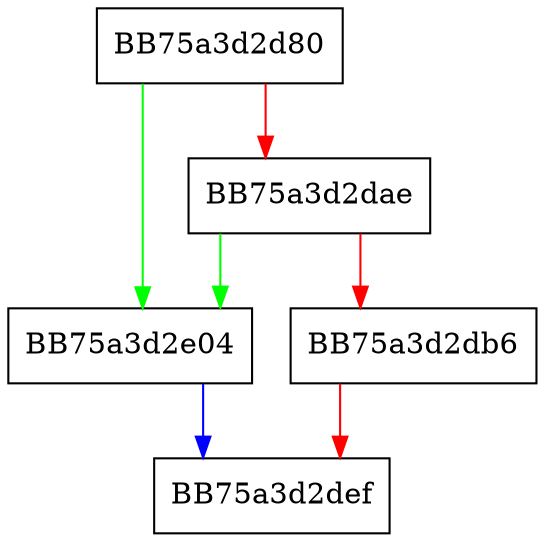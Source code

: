digraph AddResourceToStats {
  node [shape="box"];
  graph [splines=ortho];
  BB75a3d2d80 -> BB75a3d2e04 [color="green"];
  BB75a3d2d80 -> BB75a3d2dae [color="red"];
  BB75a3d2dae -> BB75a3d2e04 [color="green"];
  BB75a3d2dae -> BB75a3d2db6 [color="red"];
  BB75a3d2db6 -> BB75a3d2def [color="red"];
  BB75a3d2e04 -> BB75a3d2def [color="blue"];
}
